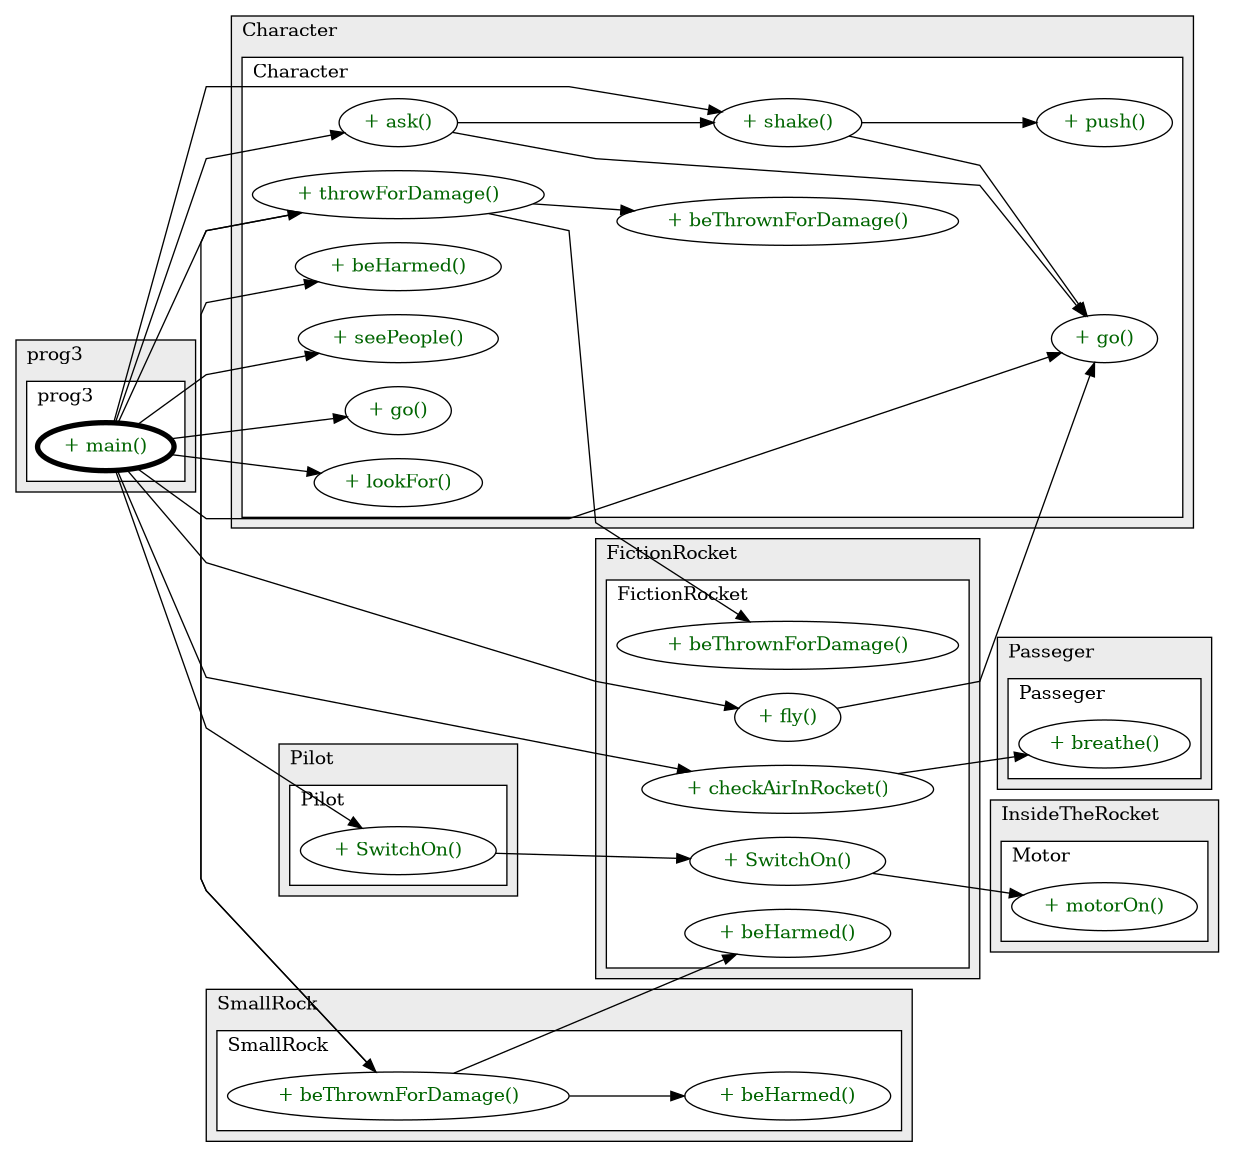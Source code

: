 @startuml

/' diagram meta data start
config=CallConfiguration;
{
  "rootMethod": "prog3#main(String[])",
  "projectClassification": {
    "searchMode": "OpenProject", // OpenProject, AllProjects
    "includedProjects": "",
    "pathEndKeywords": "*.impl",
    "isClientPath": "",
    "isClientName": "",
    "isTestPath": "",
    "isTestName": "",
    "isMappingPath": "",
    "isMappingName": "",
    "isDataAccessPath": "",
    "isDataAccessName": "",
    "isDataStructurePath": "",
    "isDataStructureName": "",
    "isInterfaceStructuresPath": "",
    "isInterfaceStructuresName": "",
    "isEntryPointPath": "",
    "isEntryPointName": "",
    "treatFinalFieldsAsMandatory": false
  },
  "graphRestriction": {
    "classPackageExcludeFilter": "",
    "classPackageIncludeFilter": "",
    "classNameExcludeFilter": "",
    "classNameIncludeFilter": "",
    "methodNameExcludeFilter": "",
    "methodNameIncludeFilter": "",
    "removeByInheritance": "", // inheritance/annotation based filtering is done in a second step
    "removeByAnnotation": "",
    "removeByClassPackage": "", // cleanup the graph after inheritance/annotation based filtering is done
    "removeByClassName": "",
    "cutMappings": false,
    "cutEnum": true,
    "cutTests": true,
    "cutClient": true,
    "cutDataAccess": false,
    "cutInterfaceStructures": false,
    "cutDataStructures": false,
    "cutGetterAndSetter": true,
    "cutConstructors": true
  },
  "graphTraversal": {
    "forwardDepth": 3,
    "backwardDepth": 3,
    "classPackageExcludeFilter": "",
    "classPackageIncludeFilter": "",
    "classNameExcludeFilter": "",
    "classNameIncludeFilter": "",
    "methodNameExcludeFilter": "",
    "methodNameIncludeFilter": "",
    "hideMappings": false,
    "hideDataStructures": false,
    "hidePrivateMethods": true,
    "hideInterfaceCalls": true, // indirection: implementation -> interface (is hidden) -> implementation
    "onlyShowApplicationEntryPoints": false, // root node is included
    "useMethodCallsForStructureDiagram": "ForwardOnly" // ForwardOnly, BothDirections, No
  },
  "details": {
    "aggregation": "GroupByClass", // ByClass, GroupByClass, None
    "showMethodParametersTypes": false,
    "showMethodParametersNames": false,
    "showMethodReturnType": false,
    "showPackageLevels": 2,
    "showCallOrder": false,
    "edgeMode": "MethodsOnly", // TypesOnly, MethodsOnly, TypesAndMethods, MethodsAndDirectTypeUsage
    "showDetailedClassStructure": false
  },
  "rootClass": "prog3",
  "extensionCallbackMethod": "" // qualified.class.name#methodName - signature: public static String method(String)
}
diagram meta data end '/



digraph g {
    rankdir="LR"
    splines=polyline
    

'nodes 
subgraph cluster_106940441 { 
   	label=prog3
	labeljust=l
	fillcolor="#ececec"
	style=filled
   
   subgraph cluster_524007932 { 
   	label=prog3
	labeljust=l
	fillcolor=white
	style=filled
   
   prog3106940441XXXmain1859653459[
	label="+ main()"
	style=filled
	fillcolor=white
	tooltip="prog3

null"
	penwidth=4
	fontcolor=darkgreen
];
} 
} 

subgraph cluster_1281085568 { 
   	label=Passeger
	labeljust=l
	fillcolor="#ececec"
	style=filled
   
   subgraph cluster_726565422 { 
   	label=Passeger
	labeljust=l
	fillcolor=white
	style=filled
   
   Passeger1281085568XXXbreathe1841810700[
	label="+ breathe()"
	style=filled
	fillcolor=white
	tooltip="Passeger

null"
	fontcolor=darkgreen
];
} 
} 

subgraph cluster_380685548 { 
   	label=SmallRock
	labeljust=l
	fillcolor="#ececec"
	style=filled
   
   subgraph cluster_136726934 { 
   	label=SmallRock
	labeljust=l
	fillcolor=white
	style=filled
   
   SmallRock380685548XXXbeHarmed104431[
	label="+ beHarmed()"
	style=filled
	fillcolor=white
	tooltip="SmallRock

null"
	fontcolor=darkgreen
];

SmallRock380685548XXXbeThrownForDamage727088897[
	label="+ beThrownForDamage()"
	style=filled
	fillcolor=white
	tooltip="SmallRock

null"
	fontcolor=darkgreen
];
} 
} 

subgraph cluster_726803703 { 
   	label=Character
	labeljust=l
	fillcolor="#ececec"
	style=filled
   
   subgraph cluster_994218596 { 
   	label=Character
	labeljust=l
	fillcolor=white
	style=filled
   
   Character726803703XXXask726803703[
	label="+ ask()"
	style=filled
	fillcolor=white
	tooltip="Character

null"
	fontcolor=darkgreen
];

Character726803703XXXbeHarmed104431[
	label="+ beHarmed()"
	style=filled
	fillcolor=white
	tooltip="Character

null"
	fontcolor=darkgreen
];

Character726803703XXXbeThrownForDamage727088897[
	label="+ beThrownForDamage()"
	style=filled
	fillcolor=white
	tooltip="Character

null"
	fontcolor=darkgreen
];

Character726803703XXXgo1965687765[
	label="+ go()"
	style=filled
	fillcolor=white
	tooltip="Character

null"
	fontcolor=darkgreen
];

Character726803703XXXgo325210846[
	label="+ go()"
	style=filled
	fillcolor=white
	tooltip="Character

null"
	fontcolor=darkgreen
];

Character726803703XXXlookFor727088897[
	label="+ lookFor()"
	style=filled
	fillcolor=white
	tooltip="Character

null"
	fontcolor=darkgreen
];

Character726803703XXXpush726803703[
	label="+ push()"
	style=filled
	fillcolor=white
	tooltip="Character

null"
	fontcolor=darkgreen
];

Character726803703XXXseePeople1965687765[
	label="+ seePeople()"
	style=filled
	fillcolor=white
	tooltip="Character

null"
	fontcolor=darkgreen
];

Character726803703XXXshake726803703[
	label="+ shake()"
	style=filled
	fillcolor=white
	tooltip="Character

null"
	fontcolor=darkgreen
];

Character726803703XXXthrowForDamage1002426034[
	label="+ throwForDamage()"
	style=filled
	fillcolor=white
	tooltip="Character

null"
	fontcolor=darkgreen
];
} 
} 

subgraph cluster_77117080 { 
   	label=Pilot
	labeljust=l
	fillcolor="#ececec"
	style=filled
   
   subgraph cluster_1669134398 { 
   	label=Pilot
	labeljust=l
	fillcolor=white
	style=filled
   
   Pilot77117080XXXSwitchOn851270936[
	label="+ SwitchOn()"
	style=filled
	fillcolor=white
	tooltip="Pilot

null"
	fontcolor=darkgreen
];
} 
} 

subgraph cluster_824025623 { 
   	label=InsideTheRocket
	labeljust=l
	fillcolor="#ececec"
	style=filled
   
   subgraph cluster_354176394 { 
   	label=Motor
	labeljust=l
	fillcolor=white
	style=filled
   
   Motor121106717XXXmotorOn431604156[
	label="+ motorOn()"
	style=filled
	fillcolor=white
	tooltip="Motor

null"
	fontcolor=darkgreen
];
} 
} 

subgraph cluster_851270936 { 
   	label=FictionRocket
	labeljust=l
	fillcolor="#ececec"
	style=filled
   
   subgraph cluster_485771874 { 
   	label=FictionRocket
	labeljust=l
	fillcolor=white
	style=filled
   
   FictionRocket851270936XXXSwitchOn77117080[
	label="+ SwitchOn()"
	style=filled
	fillcolor=white
	tooltip="FictionRocket

null"
	fontcolor=darkgreen
];

FictionRocket851270936XXXbeHarmed104431[
	label="+ beHarmed()"
	style=filled
	fillcolor=white
	tooltip="FictionRocket

null"
	fontcolor=darkgreen
];

FictionRocket851270936XXXbeThrownForDamage727088897[
	label="+ beThrownForDamage()"
	style=filled
	fillcolor=white
	tooltip="FictionRocket

null"
	fontcolor=darkgreen
];

FictionRocket851270936XXXcheckAirInRocket77117080[
	label="+ checkAirInRocket()"
	style=filled
	fillcolor=white
	tooltip="FictionRocket

null"
	fontcolor=darkgreen
];

FictionRocket851270936XXXfly1405293521[
	label="+ fly()"
	style=filled
	fillcolor=white
	tooltip="FictionRocket

null"
	fontcolor=darkgreen
];
} 
} 

'edges    
Character726803703XXXask726803703 -> Character726803703XXXgo1965687765;
Character726803703XXXask726803703 -> Character726803703XXXshake726803703;
Character726803703XXXshake726803703 -> Character726803703XXXgo1965687765;
Character726803703XXXshake726803703 -> Character726803703XXXpush726803703;
Character726803703XXXthrowForDamage1002426034 -> Character726803703XXXbeThrownForDamage727088897;
Character726803703XXXthrowForDamage1002426034 -> FictionRocket851270936XXXbeThrownForDamage727088897;
Character726803703XXXthrowForDamage1002426034 -> SmallRock380685548XXXbeThrownForDamage727088897;
FictionRocket851270936XXXSwitchOn77117080 -> Motor121106717XXXmotorOn431604156;
FictionRocket851270936XXXcheckAirInRocket77117080 -> Passeger1281085568XXXbreathe1841810700;
FictionRocket851270936XXXfly1405293521 -> Character726803703XXXgo1965687765;
Pilot77117080XXXSwitchOn851270936 -> FictionRocket851270936XXXSwitchOn77117080;
SmallRock380685548XXXbeThrownForDamage727088897 -> Character726803703XXXbeHarmed104431;
SmallRock380685548XXXbeThrownForDamage727088897 -> FictionRocket851270936XXXbeHarmed104431;
SmallRock380685548XXXbeThrownForDamage727088897 -> SmallRock380685548XXXbeHarmed104431;
prog3106940441XXXmain1859653459 -> Character726803703XXXask726803703;
prog3106940441XXXmain1859653459 -> Character726803703XXXgo1965687765;
prog3106940441XXXmain1859653459 -> Character726803703XXXgo325210846;
prog3106940441XXXmain1859653459 -> Character726803703XXXlookFor727088897;
prog3106940441XXXmain1859653459 -> Character726803703XXXseePeople1965687765;
prog3106940441XXXmain1859653459 -> Character726803703XXXshake726803703;
prog3106940441XXXmain1859653459 -> Character726803703XXXthrowForDamage1002426034;
prog3106940441XXXmain1859653459 -> FictionRocket851270936XXXcheckAirInRocket77117080;
prog3106940441XXXmain1859653459 -> FictionRocket851270936XXXfly1405293521;
prog3106940441XXXmain1859653459 -> Pilot77117080XXXSwitchOn851270936;
    
}
@enduml